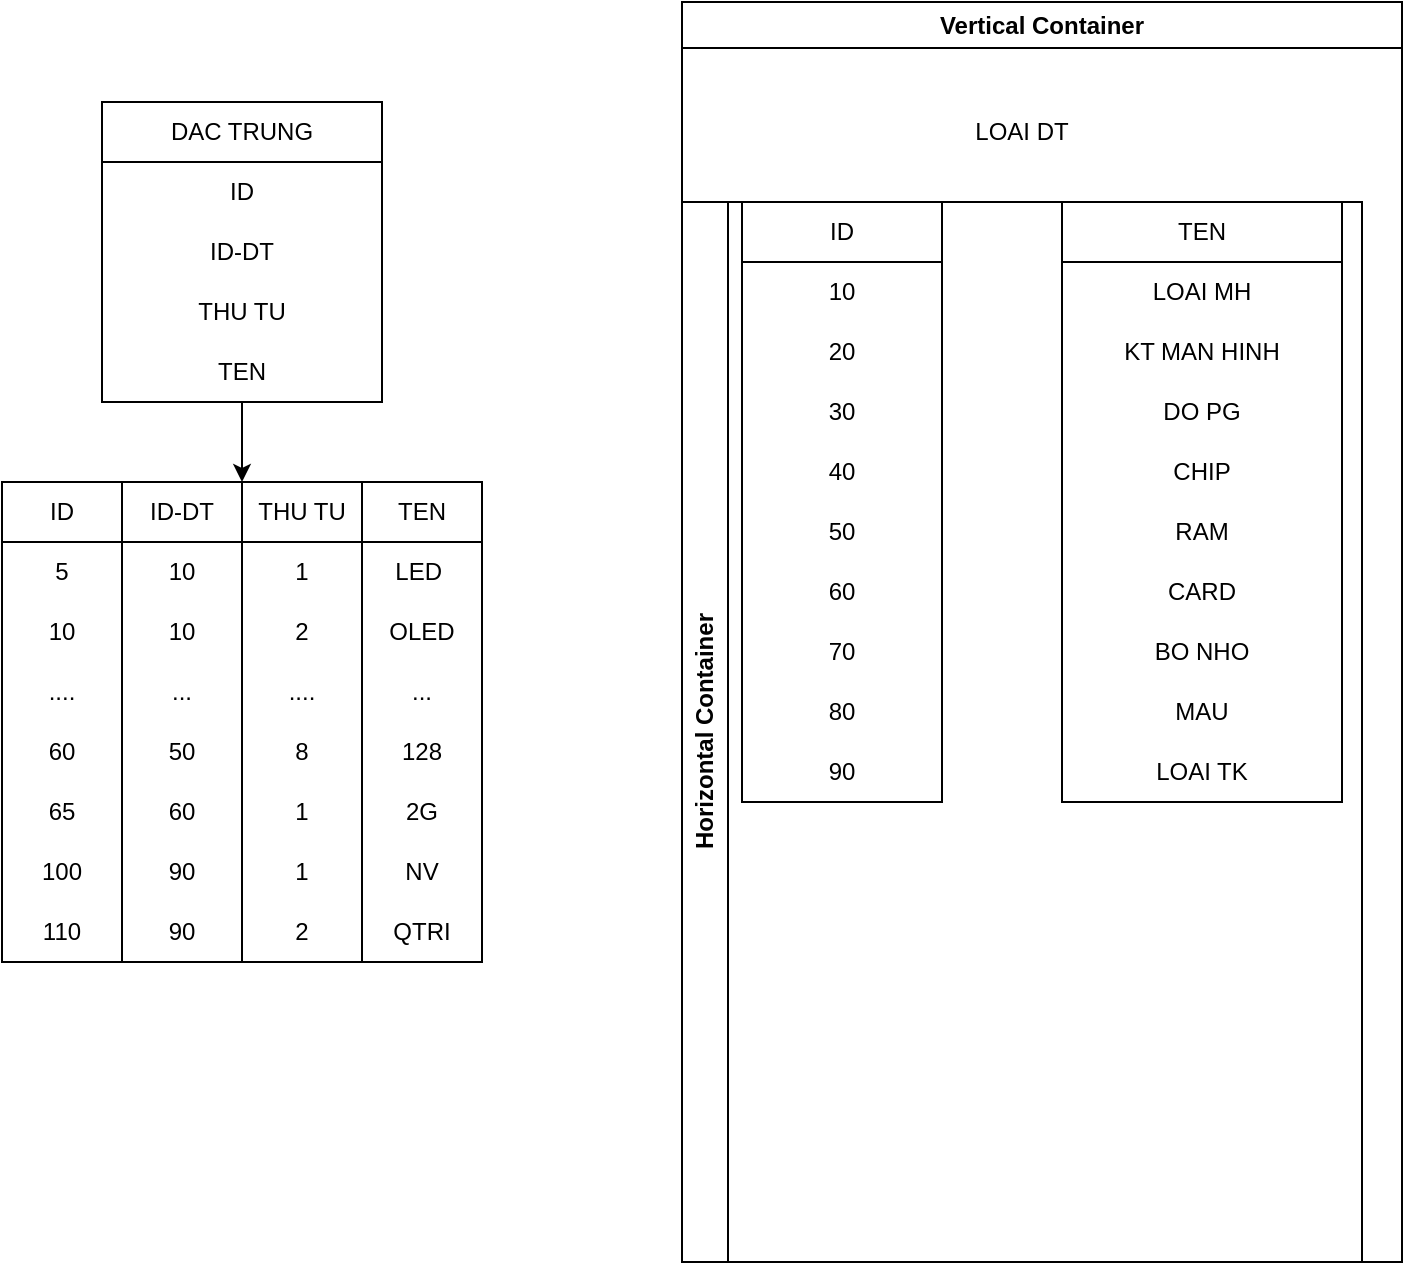 <mxfile version="21.7.5" type="github">
  <diagram name="Page-1" id="567cU7zU4idR2Q4NE55Z">
    <mxGraphModel dx="777" dy="494" grid="1" gridSize="10" guides="1" tooltips="1" connect="1" arrows="1" fold="1" page="1" pageScale="1" pageWidth="850" pageHeight="1100" math="0" shadow="0">
      <root>
        <mxCell id="0" />
        <mxCell id="1" parent="0" />
        <mxCell id="lOqyoyoD0T-UHyPog28c-21" style="edgeStyle=orthogonalEdgeStyle;rounded=0;orthogonalLoop=1;jettySize=auto;html=1;entryX=1;entryY=0;entryDx=0;entryDy=0;" edge="1" parent="1" source="g64TjnT54fGRTK1biywi-1" target="lOqyoyoD0T-UHyPog28c-5">
          <mxGeometry relative="1" as="geometry" />
        </mxCell>
        <mxCell id="g64TjnT54fGRTK1biywi-1" value="DAC TRUNG" style="swimlane;fontStyle=0;childLayout=stackLayout;horizontal=1;startSize=30;horizontalStack=0;resizeParent=1;resizeParentMax=0;resizeLast=0;collapsible=1;marginBottom=0;whiteSpace=wrap;html=1;align=center;" parent="1" vertex="1">
          <mxGeometry x="70" y="60" width="140" height="150" as="geometry" />
        </mxCell>
        <mxCell id="g64TjnT54fGRTK1biywi-2" value="ID" style="text;strokeColor=none;fillColor=none;align=center;verticalAlign=middle;spacingLeft=4;spacingRight=4;overflow=hidden;points=[[0,0.5],[1,0.5]];portConstraint=eastwest;rotatable=0;whiteSpace=wrap;html=1;" parent="g64TjnT54fGRTK1biywi-1" vertex="1">
          <mxGeometry y="30" width="140" height="30" as="geometry" />
        </mxCell>
        <mxCell id="g64TjnT54fGRTK1biywi-3" value="ID-DT" style="text;strokeColor=none;fillColor=none;align=center;verticalAlign=middle;spacingLeft=4;spacingRight=4;overflow=hidden;points=[[0,0.5],[1,0.5]];portConstraint=eastwest;rotatable=0;whiteSpace=wrap;html=1;" parent="g64TjnT54fGRTK1biywi-1" vertex="1">
          <mxGeometry y="60" width="140" height="30" as="geometry" />
        </mxCell>
        <mxCell id="g64TjnT54fGRTK1biywi-4" value="THU TU" style="text;strokeColor=none;fillColor=none;align=center;verticalAlign=middle;spacingLeft=4;spacingRight=4;overflow=hidden;points=[[0,0.5],[1,0.5]];portConstraint=eastwest;rotatable=0;whiteSpace=wrap;html=1;" parent="g64TjnT54fGRTK1biywi-1" vertex="1">
          <mxGeometry y="90" width="140" height="30" as="geometry" />
        </mxCell>
        <mxCell id="g64TjnT54fGRTK1biywi-8" value="TEN" style="text;html=1;strokeColor=none;fillColor=none;align=center;verticalAlign=middle;whiteSpace=wrap;rounded=0;" parent="g64TjnT54fGRTK1biywi-1" vertex="1">
          <mxGeometry y="120" width="140" height="30" as="geometry" />
        </mxCell>
        <mxCell id="g64TjnT54fGRTK1biywi-7" value="Vertical Container" style="swimlane;whiteSpace=wrap;html=1;align=center;" parent="1" vertex="1">
          <mxGeometry x="360" y="10" width="360" height="630" as="geometry" />
        </mxCell>
        <mxCell id="g64TjnT54fGRTK1biywi-5" value="Horizontal Container" style="swimlane;horizontal=0;whiteSpace=wrap;html=1;align=center;" parent="g64TjnT54fGRTK1biywi-7" vertex="1">
          <mxGeometry y="100" width="340" height="530" as="geometry" />
        </mxCell>
        <mxCell id="g64TjnT54fGRTK1biywi-12" value="ID" style="swimlane;fontStyle=0;childLayout=stackLayout;horizontal=1;startSize=30;horizontalStack=0;resizeParent=1;resizeParentMax=0;resizeLast=0;collapsible=1;marginBottom=0;whiteSpace=wrap;html=1;align=center;" parent="g64TjnT54fGRTK1biywi-5" vertex="1">
          <mxGeometry x="30" width="100" height="300" as="geometry" />
        </mxCell>
        <mxCell id="g64TjnT54fGRTK1biywi-13" value="10" style="text;strokeColor=none;fillColor=none;align=center;verticalAlign=middle;spacingLeft=4;spacingRight=4;overflow=hidden;points=[[0,0.5],[1,0.5]];portConstraint=eastwest;rotatable=0;whiteSpace=wrap;html=1;" parent="g64TjnT54fGRTK1biywi-12" vertex="1">
          <mxGeometry y="30" width="100" height="30" as="geometry" />
        </mxCell>
        <mxCell id="g64TjnT54fGRTK1biywi-14" value="20" style="text;strokeColor=none;fillColor=none;align=center;verticalAlign=middle;spacingLeft=4;spacingRight=4;overflow=hidden;points=[[0,0.5],[1,0.5]];portConstraint=eastwest;rotatable=0;whiteSpace=wrap;html=1;" parent="g64TjnT54fGRTK1biywi-12" vertex="1">
          <mxGeometry y="60" width="100" height="30" as="geometry" />
        </mxCell>
        <mxCell id="g64TjnT54fGRTK1biywi-15" value="30" style="text;strokeColor=none;fillColor=none;align=center;verticalAlign=middle;spacingLeft=4;spacingRight=4;overflow=hidden;points=[[0,0.5],[1,0.5]];portConstraint=eastwest;rotatable=0;whiteSpace=wrap;html=1;" parent="g64TjnT54fGRTK1biywi-12" vertex="1">
          <mxGeometry y="90" width="100" height="30" as="geometry" />
        </mxCell>
        <mxCell id="g64TjnT54fGRTK1biywi-22" value="40" style="text;html=1;strokeColor=none;fillColor=none;align=center;verticalAlign=middle;whiteSpace=wrap;rounded=0;" parent="g64TjnT54fGRTK1biywi-12" vertex="1">
          <mxGeometry y="120" width="100" height="30" as="geometry" />
        </mxCell>
        <mxCell id="g64TjnT54fGRTK1biywi-23" value="50" style="text;html=1;strokeColor=none;fillColor=none;align=center;verticalAlign=middle;whiteSpace=wrap;rounded=0;" parent="g64TjnT54fGRTK1biywi-12" vertex="1">
          <mxGeometry y="150" width="100" height="30" as="geometry" />
        </mxCell>
        <mxCell id="lOqyoyoD0T-UHyPog28c-28" value="60" style="text;html=1;strokeColor=none;fillColor=none;align=center;verticalAlign=middle;whiteSpace=wrap;rounded=0;" vertex="1" parent="g64TjnT54fGRTK1biywi-12">
          <mxGeometry y="180" width="100" height="30" as="geometry" />
        </mxCell>
        <mxCell id="lOqyoyoD0T-UHyPog28c-30" value="70" style="text;html=1;strokeColor=none;fillColor=none;align=center;verticalAlign=middle;whiteSpace=wrap;rounded=0;" vertex="1" parent="g64TjnT54fGRTK1biywi-12">
          <mxGeometry y="210" width="100" height="30" as="geometry" />
        </mxCell>
        <mxCell id="lOqyoyoD0T-UHyPog28c-36" value="80" style="text;html=1;strokeColor=none;fillColor=none;align=center;verticalAlign=middle;whiteSpace=wrap;rounded=0;" vertex="1" parent="g64TjnT54fGRTK1biywi-12">
          <mxGeometry y="240" width="100" height="30" as="geometry" />
        </mxCell>
        <mxCell id="lOqyoyoD0T-UHyPog28c-38" value="90" style="text;html=1;strokeColor=none;fillColor=none;align=center;verticalAlign=middle;whiteSpace=wrap;rounded=0;" vertex="1" parent="g64TjnT54fGRTK1biywi-12">
          <mxGeometry y="270" width="100" height="30" as="geometry" />
        </mxCell>
        <mxCell id="g64TjnT54fGRTK1biywi-16" value="TEN" style="swimlane;fontStyle=0;childLayout=stackLayout;horizontal=1;startSize=30;horizontalStack=0;resizeParent=1;resizeParentMax=0;resizeLast=0;collapsible=1;marginBottom=0;whiteSpace=wrap;html=1;align=center;" parent="g64TjnT54fGRTK1biywi-5" vertex="1">
          <mxGeometry x="190" width="140" height="300" as="geometry" />
        </mxCell>
        <mxCell id="g64TjnT54fGRTK1biywi-17" value="LOAI MH" style="text;strokeColor=none;fillColor=none;align=center;verticalAlign=middle;spacingLeft=4;spacingRight=4;overflow=hidden;points=[[0,0.5],[1,0.5]];portConstraint=eastwest;rotatable=0;whiteSpace=wrap;html=1;" parent="g64TjnT54fGRTK1biywi-16" vertex="1">
          <mxGeometry y="30" width="140" height="30" as="geometry" />
        </mxCell>
        <mxCell id="g64TjnT54fGRTK1biywi-18" value="KT MAN HINH" style="text;strokeColor=none;fillColor=none;align=center;verticalAlign=middle;spacingLeft=4;spacingRight=4;overflow=hidden;points=[[0,0.5],[1,0.5]];portConstraint=eastwest;rotatable=0;whiteSpace=wrap;html=1;" parent="g64TjnT54fGRTK1biywi-16" vertex="1">
          <mxGeometry y="60" width="140" height="30" as="geometry" />
        </mxCell>
        <mxCell id="g64TjnT54fGRTK1biywi-19" value="DO PG" style="text;strokeColor=none;fillColor=none;align=center;verticalAlign=middle;spacingLeft=4;spacingRight=4;overflow=hidden;points=[[0,0.5],[1,0.5]];portConstraint=eastwest;rotatable=0;whiteSpace=wrap;html=1;" parent="g64TjnT54fGRTK1biywi-16" vertex="1">
          <mxGeometry y="90" width="140" height="30" as="geometry" />
        </mxCell>
        <mxCell id="g64TjnT54fGRTK1biywi-24" value="CHIP" style="text;html=1;strokeColor=none;fillColor=none;align=center;verticalAlign=middle;whiteSpace=wrap;rounded=0;" parent="g64TjnT54fGRTK1biywi-16" vertex="1">
          <mxGeometry y="120" width="140" height="30" as="geometry" />
        </mxCell>
        <mxCell id="g64TjnT54fGRTK1biywi-25" value="RAM" style="text;html=1;strokeColor=none;fillColor=none;align=center;verticalAlign=middle;whiteSpace=wrap;rounded=0;" parent="g64TjnT54fGRTK1biywi-16" vertex="1">
          <mxGeometry y="150" width="140" height="30" as="geometry" />
        </mxCell>
        <mxCell id="lOqyoyoD0T-UHyPog28c-29" value="CARD" style="text;html=1;strokeColor=none;fillColor=none;align=center;verticalAlign=middle;whiteSpace=wrap;rounded=0;" vertex="1" parent="g64TjnT54fGRTK1biywi-16">
          <mxGeometry y="180" width="140" height="30" as="geometry" />
        </mxCell>
        <mxCell id="lOqyoyoD0T-UHyPog28c-35" value="BO NHO" style="text;html=1;strokeColor=none;fillColor=none;align=center;verticalAlign=middle;whiteSpace=wrap;rounded=0;" vertex="1" parent="g64TjnT54fGRTK1biywi-16">
          <mxGeometry y="210" width="140" height="30" as="geometry" />
        </mxCell>
        <mxCell id="lOqyoyoD0T-UHyPog28c-37" value="MAU" style="text;html=1;strokeColor=none;fillColor=none;align=center;verticalAlign=middle;whiteSpace=wrap;rounded=0;" vertex="1" parent="g64TjnT54fGRTK1biywi-16">
          <mxGeometry y="240" width="140" height="30" as="geometry" />
        </mxCell>
        <mxCell id="lOqyoyoD0T-UHyPog28c-39" value="LOAI TK" style="text;html=1;strokeColor=none;fillColor=none;align=center;verticalAlign=middle;whiteSpace=wrap;rounded=0;" vertex="1" parent="g64TjnT54fGRTK1biywi-16">
          <mxGeometry y="270" width="140" height="30" as="geometry" />
        </mxCell>
        <mxCell id="g64TjnT54fGRTK1biywi-26" value="LOAI DT" style="text;html=1;strokeColor=none;fillColor=none;align=center;verticalAlign=middle;whiteSpace=wrap;rounded=0;" parent="g64TjnT54fGRTK1biywi-7" vertex="1">
          <mxGeometry x="140" y="50" width="60" height="30" as="geometry" />
        </mxCell>
        <mxCell id="lOqyoyoD0T-UHyPog28c-1" value="ID" style="swimlane;fontStyle=0;childLayout=stackLayout;horizontal=1;startSize=30;horizontalStack=0;resizeParent=1;resizeParentMax=0;resizeLast=0;collapsible=1;marginBottom=0;whiteSpace=wrap;html=1;align=center;" vertex="1" parent="1">
          <mxGeometry x="20" y="250" width="60" height="240" as="geometry" />
        </mxCell>
        <mxCell id="lOqyoyoD0T-UHyPog28c-2" value="5" style="text;strokeColor=none;fillColor=none;align=center;verticalAlign=middle;spacingLeft=4;spacingRight=4;overflow=hidden;points=[[0,0.5],[1,0.5]];portConstraint=eastwest;rotatable=0;whiteSpace=wrap;html=1;" vertex="1" parent="lOqyoyoD0T-UHyPog28c-1">
          <mxGeometry y="30" width="60" height="30" as="geometry" />
        </mxCell>
        <mxCell id="lOqyoyoD0T-UHyPog28c-3" value="10" style="text;strokeColor=none;fillColor=none;align=center;verticalAlign=middle;spacingLeft=4;spacingRight=4;overflow=hidden;points=[[0,0.5],[1,0.5]];portConstraint=eastwest;rotatable=0;whiteSpace=wrap;html=1;" vertex="1" parent="lOqyoyoD0T-UHyPog28c-1">
          <mxGeometry y="60" width="60" height="30" as="geometry" />
        </mxCell>
        <mxCell id="lOqyoyoD0T-UHyPog28c-4" value="...." style="text;strokeColor=none;fillColor=none;align=center;verticalAlign=middle;spacingLeft=4;spacingRight=4;overflow=hidden;points=[[0,0.5],[1,0.5]];portConstraint=eastwest;rotatable=0;whiteSpace=wrap;html=1;" vertex="1" parent="lOqyoyoD0T-UHyPog28c-1">
          <mxGeometry y="90" width="60" height="30" as="geometry" />
        </mxCell>
        <mxCell id="lOqyoyoD0T-UHyPog28c-17" value="60" style="text;html=1;strokeColor=none;fillColor=none;align=center;verticalAlign=middle;whiteSpace=wrap;rounded=0;" vertex="1" parent="lOqyoyoD0T-UHyPog28c-1">
          <mxGeometry y="120" width="60" height="30" as="geometry" />
        </mxCell>
        <mxCell id="lOqyoyoD0T-UHyPog28c-24" value="65" style="text;html=1;strokeColor=none;fillColor=none;align=center;verticalAlign=middle;whiteSpace=wrap;rounded=0;" vertex="1" parent="lOqyoyoD0T-UHyPog28c-1">
          <mxGeometry y="150" width="60" height="30" as="geometry" />
        </mxCell>
        <mxCell id="lOqyoyoD0T-UHyPog28c-31" value="100" style="text;html=1;strokeColor=none;fillColor=none;align=center;verticalAlign=middle;whiteSpace=wrap;rounded=0;" vertex="1" parent="lOqyoyoD0T-UHyPog28c-1">
          <mxGeometry y="180" width="60" height="30" as="geometry" />
        </mxCell>
        <mxCell id="lOqyoyoD0T-UHyPog28c-40" value="110" style="text;html=1;strokeColor=none;fillColor=none;align=center;verticalAlign=middle;whiteSpace=wrap;rounded=0;" vertex="1" parent="lOqyoyoD0T-UHyPog28c-1">
          <mxGeometry y="210" width="60" height="30" as="geometry" />
        </mxCell>
        <mxCell id="lOqyoyoD0T-UHyPog28c-5" value="ID-DT" style="swimlane;fontStyle=0;childLayout=stackLayout;horizontal=1;startSize=30;horizontalStack=0;resizeParent=1;resizeParentMax=0;resizeLast=0;collapsible=1;marginBottom=0;whiteSpace=wrap;html=1;align=center;" vertex="1" parent="1">
          <mxGeometry x="80" y="250" width="60" height="240" as="geometry" />
        </mxCell>
        <mxCell id="lOqyoyoD0T-UHyPog28c-6" value="10" style="text;strokeColor=none;fillColor=none;align=center;verticalAlign=middle;spacingLeft=4;spacingRight=4;overflow=hidden;points=[[0,0.5],[1,0.5]];portConstraint=eastwest;rotatable=0;whiteSpace=wrap;html=1;" vertex="1" parent="lOqyoyoD0T-UHyPog28c-5">
          <mxGeometry y="30" width="60" height="30" as="geometry" />
        </mxCell>
        <mxCell id="lOqyoyoD0T-UHyPog28c-7" value="10" style="text;strokeColor=none;fillColor=none;align=center;verticalAlign=middle;spacingLeft=4;spacingRight=4;overflow=hidden;points=[[0,0.5],[1,0.5]];portConstraint=eastwest;rotatable=0;whiteSpace=wrap;html=1;" vertex="1" parent="lOqyoyoD0T-UHyPog28c-5">
          <mxGeometry y="60" width="60" height="30" as="geometry" />
        </mxCell>
        <mxCell id="lOqyoyoD0T-UHyPog28c-8" value="..." style="text;strokeColor=none;fillColor=none;align=center;verticalAlign=middle;spacingLeft=4;spacingRight=4;overflow=hidden;points=[[0,0.5],[1,0.5]];portConstraint=eastwest;rotatable=0;whiteSpace=wrap;html=1;" vertex="1" parent="lOqyoyoD0T-UHyPog28c-5">
          <mxGeometry y="90" width="60" height="30" as="geometry" />
        </mxCell>
        <mxCell id="lOqyoyoD0T-UHyPog28c-18" value="50" style="text;html=1;strokeColor=none;fillColor=none;align=center;verticalAlign=middle;whiteSpace=wrap;rounded=0;" vertex="1" parent="lOqyoyoD0T-UHyPog28c-5">
          <mxGeometry y="120" width="60" height="30" as="geometry" />
        </mxCell>
        <mxCell id="lOqyoyoD0T-UHyPog28c-25" value="60" style="text;html=1;strokeColor=none;fillColor=none;align=center;verticalAlign=middle;whiteSpace=wrap;rounded=0;" vertex="1" parent="lOqyoyoD0T-UHyPog28c-5">
          <mxGeometry y="150" width="60" height="30" as="geometry" />
        </mxCell>
        <mxCell id="lOqyoyoD0T-UHyPog28c-32" value="90" style="text;html=1;strokeColor=none;fillColor=none;align=center;verticalAlign=middle;whiteSpace=wrap;rounded=0;" vertex="1" parent="lOqyoyoD0T-UHyPog28c-5">
          <mxGeometry y="180" width="60" height="30" as="geometry" />
        </mxCell>
        <mxCell id="lOqyoyoD0T-UHyPog28c-41" value="90" style="text;html=1;strokeColor=none;fillColor=none;align=center;verticalAlign=middle;whiteSpace=wrap;rounded=0;" vertex="1" parent="lOqyoyoD0T-UHyPog28c-5">
          <mxGeometry y="210" width="60" height="30" as="geometry" />
        </mxCell>
        <mxCell id="lOqyoyoD0T-UHyPog28c-9" value="THU TU" style="swimlane;fontStyle=0;childLayout=stackLayout;horizontal=1;startSize=30;horizontalStack=0;resizeParent=1;resizeParentMax=0;resizeLast=0;collapsible=1;marginBottom=0;whiteSpace=wrap;html=1;align=center;" vertex="1" parent="1">
          <mxGeometry x="140" y="250" width="60" height="240" as="geometry" />
        </mxCell>
        <mxCell id="lOqyoyoD0T-UHyPog28c-10" value="1" style="text;strokeColor=none;fillColor=none;align=center;verticalAlign=middle;spacingLeft=4;spacingRight=4;overflow=hidden;points=[[0,0.5],[1,0.5]];portConstraint=eastwest;rotatable=0;whiteSpace=wrap;html=1;" vertex="1" parent="lOqyoyoD0T-UHyPog28c-9">
          <mxGeometry y="30" width="60" height="30" as="geometry" />
        </mxCell>
        <mxCell id="lOqyoyoD0T-UHyPog28c-11" value="2" style="text;strokeColor=none;fillColor=none;align=center;verticalAlign=middle;spacingLeft=4;spacingRight=4;overflow=hidden;points=[[0,0.5],[1,0.5]];portConstraint=eastwest;rotatable=0;whiteSpace=wrap;html=1;" vertex="1" parent="lOqyoyoD0T-UHyPog28c-9">
          <mxGeometry y="60" width="60" height="30" as="geometry" />
        </mxCell>
        <mxCell id="lOqyoyoD0T-UHyPog28c-12" value="...." style="text;strokeColor=none;fillColor=none;align=center;verticalAlign=middle;spacingLeft=4;spacingRight=4;overflow=hidden;points=[[0,0.5],[1,0.5]];portConstraint=eastwest;rotatable=0;whiteSpace=wrap;html=1;" vertex="1" parent="lOqyoyoD0T-UHyPog28c-9">
          <mxGeometry y="90" width="60" height="30" as="geometry" />
        </mxCell>
        <mxCell id="lOqyoyoD0T-UHyPog28c-19" value="8" style="text;html=1;strokeColor=none;fillColor=none;align=center;verticalAlign=middle;whiteSpace=wrap;rounded=0;" vertex="1" parent="lOqyoyoD0T-UHyPog28c-9">
          <mxGeometry y="120" width="60" height="30" as="geometry" />
        </mxCell>
        <mxCell id="lOqyoyoD0T-UHyPog28c-27" value="1" style="text;html=1;strokeColor=none;fillColor=none;align=center;verticalAlign=middle;whiteSpace=wrap;rounded=0;" vertex="1" parent="lOqyoyoD0T-UHyPog28c-9">
          <mxGeometry y="150" width="60" height="30" as="geometry" />
        </mxCell>
        <mxCell id="lOqyoyoD0T-UHyPog28c-33" value="1" style="text;html=1;strokeColor=none;fillColor=none;align=center;verticalAlign=middle;whiteSpace=wrap;rounded=0;" vertex="1" parent="lOqyoyoD0T-UHyPog28c-9">
          <mxGeometry y="180" width="60" height="30" as="geometry" />
        </mxCell>
        <mxCell id="lOqyoyoD0T-UHyPog28c-44" value="2" style="text;html=1;strokeColor=none;fillColor=none;align=center;verticalAlign=middle;whiteSpace=wrap;rounded=0;" vertex="1" parent="lOqyoyoD0T-UHyPog28c-9">
          <mxGeometry y="210" width="60" height="30" as="geometry" />
        </mxCell>
        <mxCell id="lOqyoyoD0T-UHyPog28c-13" value="TEN" style="swimlane;fontStyle=0;childLayout=stackLayout;horizontal=1;startSize=30;horizontalStack=0;resizeParent=1;resizeParentMax=0;resizeLast=0;collapsible=1;marginBottom=0;whiteSpace=wrap;html=1;align=center;" vertex="1" parent="1">
          <mxGeometry x="200" y="250" width="60" height="240" as="geometry" />
        </mxCell>
        <mxCell id="lOqyoyoD0T-UHyPog28c-14" value="LED&amp;nbsp;" style="text;strokeColor=none;fillColor=none;align=center;verticalAlign=middle;spacingLeft=4;spacingRight=4;overflow=hidden;points=[[0,0.5],[1,0.5]];portConstraint=eastwest;rotatable=0;whiteSpace=wrap;html=1;" vertex="1" parent="lOqyoyoD0T-UHyPog28c-13">
          <mxGeometry y="30" width="60" height="30" as="geometry" />
        </mxCell>
        <mxCell id="lOqyoyoD0T-UHyPog28c-15" value="OLED" style="text;strokeColor=none;fillColor=none;align=center;verticalAlign=middle;spacingLeft=4;spacingRight=4;overflow=hidden;points=[[0,0.5],[1,0.5]];portConstraint=eastwest;rotatable=0;whiteSpace=wrap;html=1;" vertex="1" parent="lOqyoyoD0T-UHyPog28c-13">
          <mxGeometry y="60" width="60" height="30" as="geometry" />
        </mxCell>
        <mxCell id="lOqyoyoD0T-UHyPog28c-16" value="..." style="text;strokeColor=none;fillColor=none;align=center;verticalAlign=middle;spacingLeft=4;spacingRight=4;overflow=hidden;points=[[0,0.5],[1,0.5]];portConstraint=eastwest;rotatable=0;whiteSpace=wrap;html=1;" vertex="1" parent="lOqyoyoD0T-UHyPog28c-13">
          <mxGeometry y="90" width="60" height="30" as="geometry" />
        </mxCell>
        <mxCell id="lOqyoyoD0T-UHyPog28c-26" value="128" style="text;html=1;strokeColor=none;fillColor=none;align=center;verticalAlign=middle;whiteSpace=wrap;rounded=0;" vertex="1" parent="lOqyoyoD0T-UHyPog28c-13">
          <mxGeometry y="120" width="60" height="30" as="geometry" />
        </mxCell>
        <mxCell id="lOqyoyoD0T-UHyPog28c-20" value="2G" style="text;html=1;strokeColor=none;fillColor=none;align=center;verticalAlign=middle;whiteSpace=wrap;rounded=0;" vertex="1" parent="lOqyoyoD0T-UHyPog28c-13">
          <mxGeometry y="150" width="60" height="30" as="geometry" />
        </mxCell>
        <mxCell id="lOqyoyoD0T-UHyPog28c-34" value="NV" style="text;html=1;strokeColor=none;fillColor=none;align=center;verticalAlign=middle;whiteSpace=wrap;rounded=0;" vertex="1" parent="lOqyoyoD0T-UHyPog28c-13">
          <mxGeometry y="180" width="60" height="30" as="geometry" />
        </mxCell>
        <mxCell id="lOqyoyoD0T-UHyPog28c-45" value="QTRI" style="text;html=1;strokeColor=none;fillColor=none;align=center;verticalAlign=middle;whiteSpace=wrap;rounded=0;" vertex="1" parent="lOqyoyoD0T-UHyPog28c-13">
          <mxGeometry y="210" width="60" height="30" as="geometry" />
        </mxCell>
      </root>
    </mxGraphModel>
  </diagram>
</mxfile>

